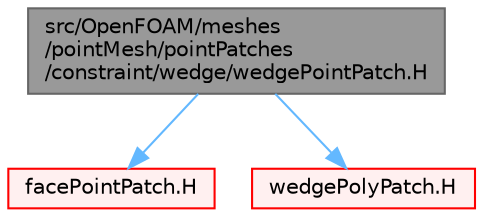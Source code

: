 digraph "src/OpenFOAM/meshes/pointMesh/pointPatches/constraint/wedge/wedgePointPatch.H"
{
 // LATEX_PDF_SIZE
  bgcolor="transparent";
  edge [fontname=Helvetica,fontsize=10,labelfontname=Helvetica,labelfontsize=10];
  node [fontname=Helvetica,fontsize=10,shape=box,height=0.2,width=0.4];
  Node1 [id="Node000001",label="src/OpenFOAM/meshes\l/pointMesh/pointPatches\l/constraint/wedge/wedgePointPatch.H",height=0.2,width=0.4,color="gray40", fillcolor="grey60", style="filled", fontcolor="black",tooltip=" "];
  Node1 -> Node2 [id="edge1_Node000001_Node000002",color="steelblue1",style="solid",tooltip=" "];
  Node2 [id="Node000002",label="facePointPatch.H",height=0.2,width=0.4,color="red", fillcolor="#FFF0F0", style="filled",URL="$facePointPatch_8H.html",tooltip=" "];
  Node1 -> Node232 [id="edge2_Node000001_Node000232",color="steelblue1",style="solid",tooltip=" "];
  Node232 [id="Node000232",label="wedgePolyPatch.H",height=0.2,width=0.4,color="red", fillcolor="#FFF0F0", style="filled",URL="$wedgePolyPatch_8H.html",tooltip=" "];
}
